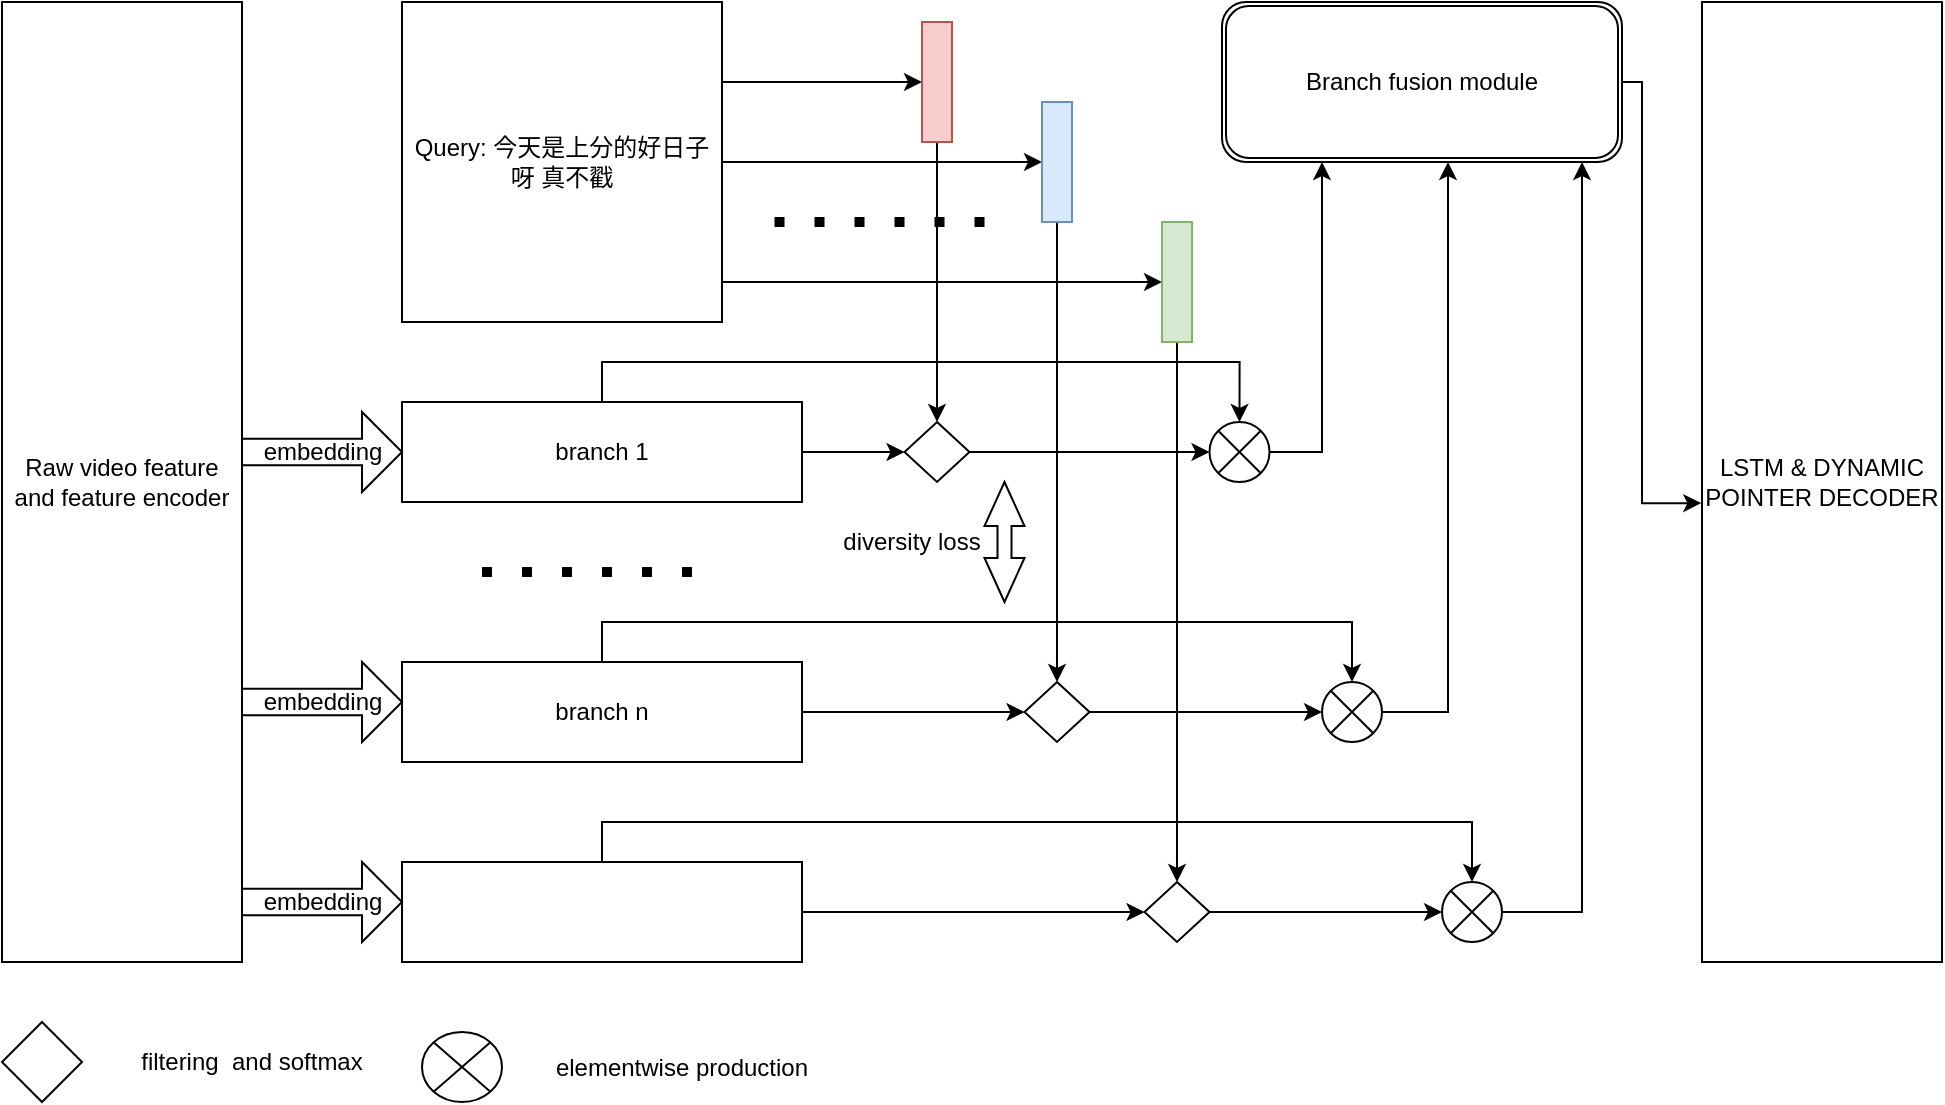 <mxfile version="14.1.9" type="github" pages="2">
  <diagram name="Page-2" id="5cRK5M-Etw6XueyharmQ">
    <mxGraphModel grid="1" gridSize="10" guides="1" tooltips="1" connect="1" arrows="1" page="1" fold="1" pageScale="1" pageWidth="827" pageHeight="1169" math="0" shadow="0">
      <root>
        <mxCell id="yMSBqWWw82uRx__NDWJh-0" />
        <mxCell id="yMSBqWWw82uRx__NDWJh-1" parent="yMSBqWWw82uRx__NDWJh-0" />
        <mxCell id="yMSBqWWw82uRx__NDWJh-2" value="Raw video feature and feature encoder" style="rounded=0;whiteSpace=wrap;html=1;" parent="yMSBqWWw82uRx__NDWJh-1" vertex="1">
          <mxGeometry x="40" y="80" width="120" height="480" as="geometry" />
        </mxCell>
        <mxCell id="yMSBqWWw82uRx__NDWJh-13" style="edgeStyle=orthogonalEdgeStyle;rounded=0;orthogonalLoop=1;jettySize=auto;html=1;exitX=1;exitY=0.25;exitDx=0;exitDy=0;entryX=0;entryY=0.5;entryDx=0;entryDy=0;" parent="yMSBqWWw82uRx__NDWJh-1" source="yMSBqWWw82uRx__NDWJh-4" target="yMSBqWWw82uRx__NDWJh-18" edge="1">
          <mxGeometry relative="1" as="geometry">
            <mxPoint x="480" y="120" as="targetPoint" />
          </mxGeometry>
        </mxCell>
        <mxCell id="yMSBqWWw82uRx__NDWJh-14" style="edgeStyle=orthogonalEdgeStyle;rounded=0;orthogonalLoop=1;jettySize=auto;html=1;exitX=1;exitY=0.5;exitDx=0;exitDy=0;entryX=0;entryY=0.5;entryDx=0;entryDy=0;" parent="yMSBqWWw82uRx__NDWJh-1" source="yMSBqWWw82uRx__NDWJh-4" target="yMSBqWWw82uRx__NDWJh-19" edge="1">
          <mxGeometry relative="1" as="geometry">
            <mxPoint x="520" y="160" as="targetPoint" />
          </mxGeometry>
        </mxCell>
        <mxCell id="yMSBqWWw82uRx__NDWJh-15" style="edgeStyle=orthogonalEdgeStyle;rounded=0;orthogonalLoop=1;jettySize=auto;html=1;exitX=1;exitY=0.75;exitDx=0;exitDy=0;entryX=0;entryY=0.5;entryDx=0;entryDy=0;" parent="yMSBqWWw82uRx__NDWJh-1" source="yMSBqWWw82uRx__NDWJh-4" target="yMSBqWWw82uRx__NDWJh-20" edge="1">
          <mxGeometry relative="1" as="geometry">
            <mxPoint x="730" y="200" as="targetPoint" />
            <Array as="points">
              <mxPoint x="400" y="220" />
            </Array>
          </mxGeometry>
        </mxCell>
        <mxCell id="yMSBqWWw82uRx__NDWJh-4" value="Query: 今天是上分的好日子呀 真不戳" style="whiteSpace=wrap;html=1;aspect=fixed;" parent="yMSBqWWw82uRx__NDWJh-1" vertex="1">
          <mxGeometry x="240" y="80" width="160" height="160" as="geometry" />
        </mxCell>
        <mxCell id="yMSBqWWw82uRx__NDWJh-12" style="edgeStyle=orthogonalEdgeStyle;rounded=0;orthogonalLoop=1;jettySize=auto;html=1;exitX=1;exitY=0.5;exitDx=0;exitDy=0;entryX=0;entryY=0.5;entryDx=0;entryDy=0;" parent="yMSBqWWw82uRx__NDWJh-1" source="yMSBqWWw82uRx__NDWJh-5" target="yMSBqWWw82uRx__NDWJh-31" edge="1">
          <mxGeometry relative="1" as="geometry">
            <mxPoint x="590" y="305" as="targetPoint" />
          </mxGeometry>
        </mxCell>
        <mxCell id="yMSBqWWw82uRx__NDWJh-37" style="edgeStyle=orthogonalEdgeStyle;rounded=0;orthogonalLoop=1;jettySize=auto;html=1;exitX=0.5;exitY=0;exitDx=0;exitDy=0;entryX=0.5;entryY=0;entryDx=0;entryDy=0;" parent="yMSBqWWw82uRx__NDWJh-1" source="yMSBqWWw82uRx__NDWJh-5" target="yMSBqWWw82uRx__NDWJh-41" edge="1">
          <mxGeometry relative="1" as="geometry">
            <mxPoint x="660" y="290" as="targetPoint" />
            <Array as="points">
              <mxPoint x="340" y="260" />
              <mxPoint x="659" y="260" />
            </Array>
          </mxGeometry>
        </mxCell>
        <mxCell id="yMSBqWWw82uRx__NDWJh-5" value="branch 1" style="rounded=0;whiteSpace=wrap;html=1;" parent="yMSBqWWw82uRx__NDWJh-1" vertex="1">
          <mxGeometry x="240" y="280" width="200" height="50" as="geometry" />
        </mxCell>
        <mxCell id="yMSBqWWw82uRx__NDWJh-11" style="edgeStyle=orthogonalEdgeStyle;rounded=0;orthogonalLoop=1;jettySize=auto;html=1;exitX=1;exitY=0.5;exitDx=0;exitDy=0;entryX=0;entryY=0.5;entryDx=0;entryDy=0;" parent="yMSBqWWw82uRx__NDWJh-1" source="yMSBqWWw82uRx__NDWJh-6" target="yMSBqWWw82uRx__NDWJh-32" edge="1">
          <mxGeometry relative="1" as="geometry">
            <mxPoint x="590" y="395" as="targetPoint" />
          </mxGeometry>
        </mxCell>
        <mxCell id="yMSBqWWw82uRx__NDWJh-46" style="edgeStyle=orthogonalEdgeStyle;rounded=0;orthogonalLoop=1;jettySize=auto;html=1;exitX=0.5;exitY=0;exitDx=0;exitDy=0;entryX=0.5;entryY=0;entryDx=0;entryDy=0;" parent="yMSBqWWw82uRx__NDWJh-1" source="yMSBqWWw82uRx__NDWJh-6" target="yMSBqWWw82uRx__NDWJh-42" edge="1">
          <mxGeometry relative="1" as="geometry" />
        </mxCell>
        <mxCell id="yMSBqWWw82uRx__NDWJh-6" value="branch n" style="rounded=0;whiteSpace=wrap;html=1;" parent="yMSBqWWw82uRx__NDWJh-1" vertex="1">
          <mxGeometry x="240" y="410" width="200" height="50" as="geometry" />
        </mxCell>
        <mxCell id="yMSBqWWw82uRx__NDWJh-10" style="edgeStyle=orthogonalEdgeStyle;rounded=0;orthogonalLoop=1;jettySize=auto;html=1;exitX=1;exitY=0.5;exitDx=0;exitDy=0;entryX=0;entryY=0.5;entryDx=0;entryDy=0;" parent="yMSBqWWw82uRx__NDWJh-1" source="yMSBqWWw82uRx__NDWJh-7" target="yMSBqWWw82uRx__NDWJh-33" edge="1">
          <mxGeometry relative="1" as="geometry">
            <mxPoint x="680" y="485" as="targetPoint" />
          </mxGeometry>
        </mxCell>
        <mxCell id="yMSBqWWw82uRx__NDWJh-48" style="edgeStyle=orthogonalEdgeStyle;rounded=0;orthogonalLoop=1;jettySize=auto;html=1;exitX=0.5;exitY=0;exitDx=0;exitDy=0;entryX=0.5;entryY=0;entryDx=0;entryDy=0;" parent="yMSBqWWw82uRx__NDWJh-1" source="yMSBqWWw82uRx__NDWJh-7" target="yMSBqWWw82uRx__NDWJh-43" edge="1">
          <mxGeometry relative="1" as="geometry" />
        </mxCell>
        <mxCell id="yMSBqWWw82uRx__NDWJh-7" value="" style="rounded=0;whiteSpace=wrap;html=1;" parent="yMSBqWWw82uRx__NDWJh-1" vertex="1">
          <mxGeometry x="240" y="510" width="200" height="50" as="geometry" />
        </mxCell>
        <mxCell id="yMSBqWWw82uRx__NDWJh-26" style="edgeStyle=orthogonalEdgeStyle;rounded=0;orthogonalLoop=1;jettySize=auto;html=1;exitX=0.5;exitY=1;exitDx=0;exitDy=0;entryX=0.5;entryY=0;entryDx=0;entryDy=0;" parent="yMSBqWWw82uRx__NDWJh-1" source="yMSBqWWw82uRx__NDWJh-18" target="yMSBqWWw82uRx__NDWJh-31" edge="1">
          <mxGeometry relative="1" as="geometry">
            <mxPoint x="608" y="290" as="targetPoint" />
          </mxGeometry>
        </mxCell>
        <mxCell id="yMSBqWWw82uRx__NDWJh-18" value="" style="rounded=0;whiteSpace=wrap;html=1;fillColor=#f8cecc;strokeColor=#b85450;" parent="yMSBqWWw82uRx__NDWJh-1" vertex="1">
          <mxGeometry x="500" y="90" width="15" height="60" as="geometry" />
        </mxCell>
        <mxCell id="yMSBqWWw82uRx__NDWJh-27" style="edgeStyle=orthogonalEdgeStyle;rounded=0;orthogonalLoop=1;jettySize=auto;html=1;exitX=0.5;exitY=1;exitDx=0;exitDy=0;entryX=0.5;entryY=0;entryDx=0;entryDy=0;" parent="yMSBqWWw82uRx__NDWJh-1" source="yMSBqWWw82uRx__NDWJh-19" target="yMSBqWWw82uRx__NDWJh-32" edge="1">
          <mxGeometry relative="1" as="geometry">
            <mxPoint x="674" y="380" as="targetPoint" />
          </mxGeometry>
        </mxCell>
        <mxCell id="yMSBqWWw82uRx__NDWJh-19" value="" style="rounded=0;whiteSpace=wrap;html=1;fillColor=#dae8fc;strokeColor=#6c8ebf;" parent="yMSBqWWw82uRx__NDWJh-1" vertex="1">
          <mxGeometry x="560" y="130" width="15" height="60" as="geometry" />
        </mxCell>
        <mxCell id="yMSBqWWw82uRx__NDWJh-35" style="edgeStyle=orthogonalEdgeStyle;rounded=0;orthogonalLoop=1;jettySize=auto;html=1;exitX=0.5;exitY=1;exitDx=0;exitDy=0;entryX=0.5;entryY=0;entryDx=0;entryDy=0;" parent="yMSBqWWw82uRx__NDWJh-1" source="yMSBqWWw82uRx__NDWJh-20" target="yMSBqWWw82uRx__NDWJh-33" edge="1">
          <mxGeometry relative="1" as="geometry" />
        </mxCell>
        <mxCell id="yMSBqWWw82uRx__NDWJh-20" value="" style="rounded=0;whiteSpace=wrap;html=1;fillColor=#d5e8d4;strokeColor=#82b366;" parent="yMSBqWWw82uRx__NDWJh-1" vertex="1">
          <mxGeometry x="620" y="190" width="15" height="60" as="geometry" />
        </mxCell>
        <mxCell id="yMSBqWWw82uRx__NDWJh-39" style="edgeStyle=orthogonalEdgeStyle;rounded=0;orthogonalLoop=1;jettySize=auto;html=1;exitX=1;exitY=0.5;exitDx=0;exitDy=0;entryX=0;entryY=0.5;entryDx=0;entryDy=0;" parent="yMSBqWWw82uRx__NDWJh-1" source="yMSBqWWw82uRx__NDWJh-31" edge="1">
          <mxGeometry relative="1" as="geometry">
            <mxPoint x="643.75" y="305" as="targetPoint" />
          </mxGeometry>
        </mxCell>
        <mxCell id="yMSBqWWw82uRx__NDWJh-31" value="" style="rhombus;whiteSpace=wrap;html=1;" parent="yMSBqWWw82uRx__NDWJh-1" vertex="1">
          <mxGeometry x="491.25" y="290" width="32.5" height="30" as="geometry" />
        </mxCell>
        <mxCell id="yMSBqWWw82uRx__NDWJh-44" style="edgeStyle=orthogonalEdgeStyle;rounded=0;orthogonalLoop=1;jettySize=auto;html=1;exitX=1;exitY=0.5;exitDx=0;exitDy=0;entryX=0;entryY=0.5;entryDx=0;entryDy=0;" parent="yMSBqWWw82uRx__NDWJh-1" source="yMSBqWWw82uRx__NDWJh-32" target="yMSBqWWw82uRx__NDWJh-42" edge="1">
          <mxGeometry relative="1" as="geometry" />
        </mxCell>
        <mxCell id="yMSBqWWw82uRx__NDWJh-32" value="" style="rhombus;whiteSpace=wrap;html=1;" parent="yMSBqWWw82uRx__NDWJh-1" vertex="1">
          <mxGeometry x="551.25" y="420" width="32.5" height="30" as="geometry" />
        </mxCell>
        <mxCell id="yMSBqWWw82uRx__NDWJh-45" style="edgeStyle=orthogonalEdgeStyle;rounded=0;orthogonalLoop=1;jettySize=auto;html=1;exitX=1;exitY=0.5;exitDx=0;exitDy=0;entryX=0;entryY=0.5;entryDx=0;entryDy=0;" parent="yMSBqWWw82uRx__NDWJh-1" source="yMSBqWWw82uRx__NDWJh-33" target="yMSBqWWw82uRx__NDWJh-43" edge="1">
          <mxGeometry relative="1" as="geometry" />
        </mxCell>
        <mxCell id="yMSBqWWw82uRx__NDWJh-33" value="" style="rhombus;whiteSpace=wrap;html=1;" parent="yMSBqWWw82uRx__NDWJh-1" vertex="1">
          <mxGeometry x="611.25" y="520" width="32.5" height="30" as="geometry" />
        </mxCell>
        <mxCell id="yMSBqWWw82uRx__NDWJh-54" style="edgeStyle=orthogonalEdgeStyle;rounded=0;orthogonalLoop=1;jettySize=auto;html=1;exitX=1;exitY=0.5;exitDx=0;exitDy=0;entryX=0.25;entryY=1;entryDx=0;entryDy=0;" parent="yMSBqWWw82uRx__NDWJh-1" source="yMSBqWWw82uRx__NDWJh-41" target="yMSBqWWw82uRx__NDWJh-53" edge="1">
          <mxGeometry relative="1" as="geometry" />
        </mxCell>
        <mxCell id="yMSBqWWw82uRx__NDWJh-41" value="" style="shape=sumEllipse;perimeter=ellipsePerimeter;whiteSpace=wrap;html=1;backgroundOutline=1;" parent="yMSBqWWw82uRx__NDWJh-1" vertex="1">
          <mxGeometry x="643.75" y="290" width="30" height="30" as="geometry" />
        </mxCell>
        <mxCell id="yMSBqWWw82uRx__NDWJh-55" style="edgeStyle=orthogonalEdgeStyle;rounded=0;orthogonalLoop=1;jettySize=auto;html=1;exitX=1;exitY=0.5;exitDx=0;exitDy=0;entryX=0.565;entryY=1;entryDx=0;entryDy=0;entryPerimeter=0;" parent="yMSBqWWw82uRx__NDWJh-1" source="yMSBqWWw82uRx__NDWJh-42" target="yMSBqWWw82uRx__NDWJh-53" edge="1">
          <mxGeometry relative="1" as="geometry" />
        </mxCell>
        <mxCell id="yMSBqWWw82uRx__NDWJh-42" value="" style="shape=sumEllipse;perimeter=ellipsePerimeter;whiteSpace=wrap;html=1;backgroundOutline=1;" parent="yMSBqWWw82uRx__NDWJh-1" vertex="1">
          <mxGeometry x="700" y="420" width="30" height="30" as="geometry" />
        </mxCell>
        <mxCell id="yMSBqWWw82uRx__NDWJh-56" style="edgeStyle=orthogonalEdgeStyle;rounded=0;orthogonalLoop=1;jettySize=auto;html=1;exitX=1;exitY=0.5;exitDx=0;exitDy=0;" parent="yMSBqWWw82uRx__NDWJh-1" source="yMSBqWWw82uRx__NDWJh-43" target="yMSBqWWw82uRx__NDWJh-53" edge="1">
          <mxGeometry relative="1" as="geometry">
            <Array as="points">
              <mxPoint x="830" y="535" />
            </Array>
          </mxGeometry>
        </mxCell>
        <mxCell id="yMSBqWWw82uRx__NDWJh-43" value="" style="shape=sumEllipse;perimeter=ellipsePerimeter;whiteSpace=wrap;html=1;backgroundOutline=1;" parent="yMSBqWWw82uRx__NDWJh-1" vertex="1">
          <mxGeometry x="760" y="520" width="30" height="30" as="geometry" />
        </mxCell>
        <mxCell id="yMSBqWWw82uRx__NDWJh-58" style="edgeStyle=orthogonalEdgeStyle;rounded=0;orthogonalLoop=1;jettySize=auto;html=1;exitX=1;exitY=0.5;exitDx=0;exitDy=0;entryX=-0.003;entryY=0.522;entryDx=0;entryDy=0;entryPerimeter=0;" parent="yMSBqWWw82uRx__NDWJh-1" source="yMSBqWWw82uRx__NDWJh-53" target="yMSBqWWw82uRx__NDWJh-60" edge="1">
          <mxGeometry relative="1" as="geometry">
            <mxPoint x="890" y="330" as="targetPoint" />
            <Array as="points">
              <mxPoint x="860" y="120" />
              <mxPoint x="860" y="331" />
            </Array>
          </mxGeometry>
        </mxCell>
        <mxCell id="yMSBqWWw82uRx__NDWJh-53" value="Branch fusion module" style="shape=ext;double=1;rounded=1;whiteSpace=wrap;html=1;" parent="yMSBqWWw82uRx__NDWJh-1" vertex="1">
          <mxGeometry x="650" y="80" width="200" height="80" as="geometry" />
        </mxCell>
        <mxCell id="yMSBqWWw82uRx__NDWJh-60" value="LSTM &amp;amp; DYNAMIC POINTER DECODER" style="rounded=0;whiteSpace=wrap;html=1;" parent="yMSBqWWw82uRx__NDWJh-1" vertex="1">
          <mxGeometry x="890" y="80" width="120" height="480" as="geometry" />
        </mxCell>
        <mxCell id="MG64Oh3ltxFdsR3tvtkD-2" value="embedding" style="html=1;shadow=0;dashed=0;align=center;verticalAlign=middle;shape=mxgraph.arrows2.arrow;dy=0.67;dx=20;notch=0;" parent="yMSBqWWw82uRx__NDWJh-1" vertex="1">
          <mxGeometry x="160" y="285" width="80" height="40" as="geometry" />
        </mxCell>
        <mxCell id="MG64Oh3ltxFdsR3tvtkD-3" value="embedding" style="html=1;shadow=0;dashed=0;align=center;verticalAlign=middle;shape=mxgraph.arrows2.arrow;dy=0.67;dx=20;notch=0;" parent="yMSBqWWw82uRx__NDWJh-1" vertex="1">
          <mxGeometry x="160" y="410" width="80" height="40" as="geometry" />
        </mxCell>
        <mxCell id="MG64Oh3ltxFdsR3tvtkD-10" value="embedding" style="html=1;shadow=0;dashed=0;align=center;verticalAlign=middle;shape=mxgraph.arrows2.arrow;dy=0.67;dx=20;notch=0;" parent="yMSBqWWw82uRx__NDWJh-1" vertex="1">
          <mxGeometry x="160" y="510" width="80" height="40" as="geometry" />
        </mxCell>
        <mxCell id="MG64Oh3ltxFdsR3tvtkD-11" value="" style="html=1;shadow=0;dashed=0;align=center;verticalAlign=middle;shape=mxgraph.arrows2.twoWayArrow;dy=0.65;dx=22;direction=south;" parent="yMSBqWWw82uRx__NDWJh-1" vertex="1">
          <mxGeometry x="531.25" y="320" width="20" height="60" as="geometry" />
        </mxCell>
        <mxCell id="MG64Oh3ltxFdsR3tvtkD-12" value="diversity loss" style="text;html=1;strokeColor=none;fillColor=none;align=center;verticalAlign=middle;whiteSpace=wrap;rounded=0;" parent="yMSBqWWw82uRx__NDWJh-1" vertex="1">
          <mxGeometry x="450" y="335" width="90" height="30" as="geometry" />
        </mxCell>
        <mxCell id="MG64Oh3ltxFdsR3tvtkD-14" value="" style="endArrow=none;dashed=1;html=1;dashPattern=1 3;strokeWidth=5;" parent="yMSBqWWw82uRx__NDWJh-1" edge="1">
          <mxGeometry width="50" height="50" relative="1" as="geometry">
            <mxPoint x="280" y="365" as="sourcePoint" />
            <mxPoint x="385" y="365" as="targetPoint" />
          </mxGeometry>
        </mxCell>
        <mxCell id="MG64Oh3ltxFdsR3tvtkD-15" value="" style="rhombus;whiteSpace=wrap;html=1;" parent="yMSBqWWw82uRx__NDWJh-1" vertex="1">
          <mxGeometry x="40" y="590" width="40" height="40" as="geometry" />
        </mxCell>
        <mxCell id="MG64Oh3ltxFdsR3tvtkD-16" value="filtering &amp;nbsp;and softmax" style="text;html=1;strokeColor=none;fillColor=none;align=center;verticalAlign=middle;whiteSpace=wrap;rounded=0;" parent="yMSBqWWw82uRx__NDWJh-1" vertex="1">
          <mxGeometry x="100" y="600" width="130" height="20" as="geometry" />
        </mxCell>
        <mxCell id="MG64Oh3ltxFdsR3tvtkD-17" value="" style="shape=sumEllipse;perimeter=ellipsePerimeter;whiteSpace=wrap;html=1;backgroundOutline=1;" parent="yMSBqWWw82uRx__NDWJh-1" vertex="1">
          <mxGeometry x="250" y="595" width="40" height="35" as="geometry" />
        </mxCell>
        <mxCell id="MG64Oh3ltxFdsR3tvtkD-18" value="elementwise production" style="text;html=1;strokeColor=none;fillColor=none;align=center;verticalAlign=middle;whiteSpace=wrap;rounded=0;" parent="yMSBqWWw82uRx__NDWJh-1" vertex="1">
          <mxGeometry x="310" y="602.5" width="140" height="20" as="geometry" />
        </mxCell>
        <mxCell id="MG64Oh3ltxFdsR3tvtkD-19" value="" style="endArrow=none;dashed=1;html=1;dashPattern=1 3;strokeWidth=5;" parent="yMSBqWWw82uRx__NDWJh-1" edge="1">
          <mxGeometry width="50" height="50" relative="1" as="geometry">
            <mxPoint x="426.25" y="190" as="sourcePoint" />
            <mxPoint x="531.25" y="190" as="targetPoint" />
          </mxGeometry>
        </mxCell>
      </root>
    </mxGraphModel>
  </diagram>
  <diagram name="Page-3" id="4-t_MhtnyhPiPqYoP_ct">
    <mxGraphModel dx="919" dy="729" grid="1" gridSize="10" guides="1" tooltips="1" connect="1" arrows="1" fold="1" page="1" pageScale="1" pageWidth="827" pageHeight="1169" math="0" shadow="0">
      <root>
        <mxCell id="k1orcTlXKiUmYe9Fo_a_-0" />
        <mxCell id="k1orcTlXKiUmYe9Fo_a_-1" parent="k1orcTlXKiUmYe9Fo_a_-0" />
        <mxCell id="k1orcTlXKiUmYe9Fo_a_-2" value="" style="rounded=0;whiteSpace=wrap;html=1;" parent="k1orcTlXKiUmYe9Fo_a_-1" vertex="1">
          <mxGeometry x="80" y="120" width="720" height="60" as="geometry" />
        </mxCell>
        <mxCell id="k1orcTlXKiUmYe9Fo_a_-6" value="" style="rounded=0;whiteSpace=wrap;html=1;" parent="k1orcTlXKiUmYe9Fo_a_-1" vertex="1">
          <mxGeometry x="80" y="270" width="720" height="20" as="geometry" />
        </mxCell>
        <mxCell id="k1orcTlXKiUmYe9Fo_a_-7" value="" style="group" parent="k1orcTlXKiUmYe9Fo_a_-1" vertex="1" connectable="0">
          <mxGeometry x="80" y="200" width="720" height="60" as="geometry" />
        </mxCell>
        <mxCell id="k1orcTlXKiUmYe9Fo_a_-3" value="" style="rounded=0;whiteSpace=wrap;html=1;" parent="k1orcTlXKiUmYe9Fo_a_-7" vertex="1">
          <mxGeometry width="720" height="20" as="geometry" />
        </mxCell>
        <mxCell id="k1orcTlXKiUmYe9Fo_a_-4" value="" style="rounded=0;whiteSpace=wrap;html=1;" parent="k1orcTlXKiUmYe9Fo_a_-7" vertex="1">
          <mxGeometry y="20" width="720" height="20" as="geometry" />
        </mxCell>
        <mxCell id="k1orcTlXKiUmYe9Fo_a_-5" value="" style="rounded=0;whiteSpace=wrap;html=1;" parent="k1orcTlXKiUmYe9Fo_a_-7" vertex="1">
          <mxGeometry y="40" width="720" height="20" as="geometry" />
        </mxCell>
        <mxCell id="k1orcTlXKiUmYe9Fo_a_-13" value="" style="rounded=0;whiteSpace=wrap;html=1;" parent="k1orcTlXKiUmYe9Fo_a_-1" vertex="1">
          <mxGeometry x="80" y="350" width="720" height="60" as="geometry" />
        </mxCell>
        <mxCell id="k1orcTlXKiUmYe9Fo_a_-14" value="" style="rounded=0;whiteSpace=wrap;html=1;" parent="k1orcTlXKiUmYe9Fo_a_-1" vertex="1">
          <mxGeometry x="80" y="500" width="720" height="20" as="geometry" />
        </mxCell>
        <mxCell id="k1orcTlXKiUmYe9Fo_a_-15" value="" style="group" parent="k1orcTlXKiUmYe9Fo_a_-1" vertex="1" connectable="0">
          <mxGeometry x="80" y="430" width="720" height="60" as="geometry" />
        </mxCell>
        <mxCell id="k1orcTlXKiUmYe9Fo_a_-16" value="" style="rounded=0;whiteSpace=wrap;html=1;" parent="k1orcTlXKiUmYe9Fo_a_-15" vertex="1">
          <mxGeometry width="720" height="20" as="geometry" />
        </mxCell>
        <mxCell id="k1orcTlXKiUmYe9Fo_a_-17" value="" style="rounded=0;whiteSpace=wrap;html=1;" parent="k1orcTlXKiUmYe9Fo_a_-15" vertex="1">
          <mxGeometry y="20" width="720" height="20" as="geometry" />
        </mxCell>
        <mxCell id="k1orcTlXKiUmYe9Fo_a_-18" value="" style="rounded=0;whiteSpace=wrap;html=1;" parent="k1orcTlXKiUmYe9Fo_a_-15" vertex="1">
          <mxGeometry y="40" width="720" height="20" as="geometry" />
        </mxCell>
      </root>
    </mxGraphModel>
  </diagram>
</mxfile>
